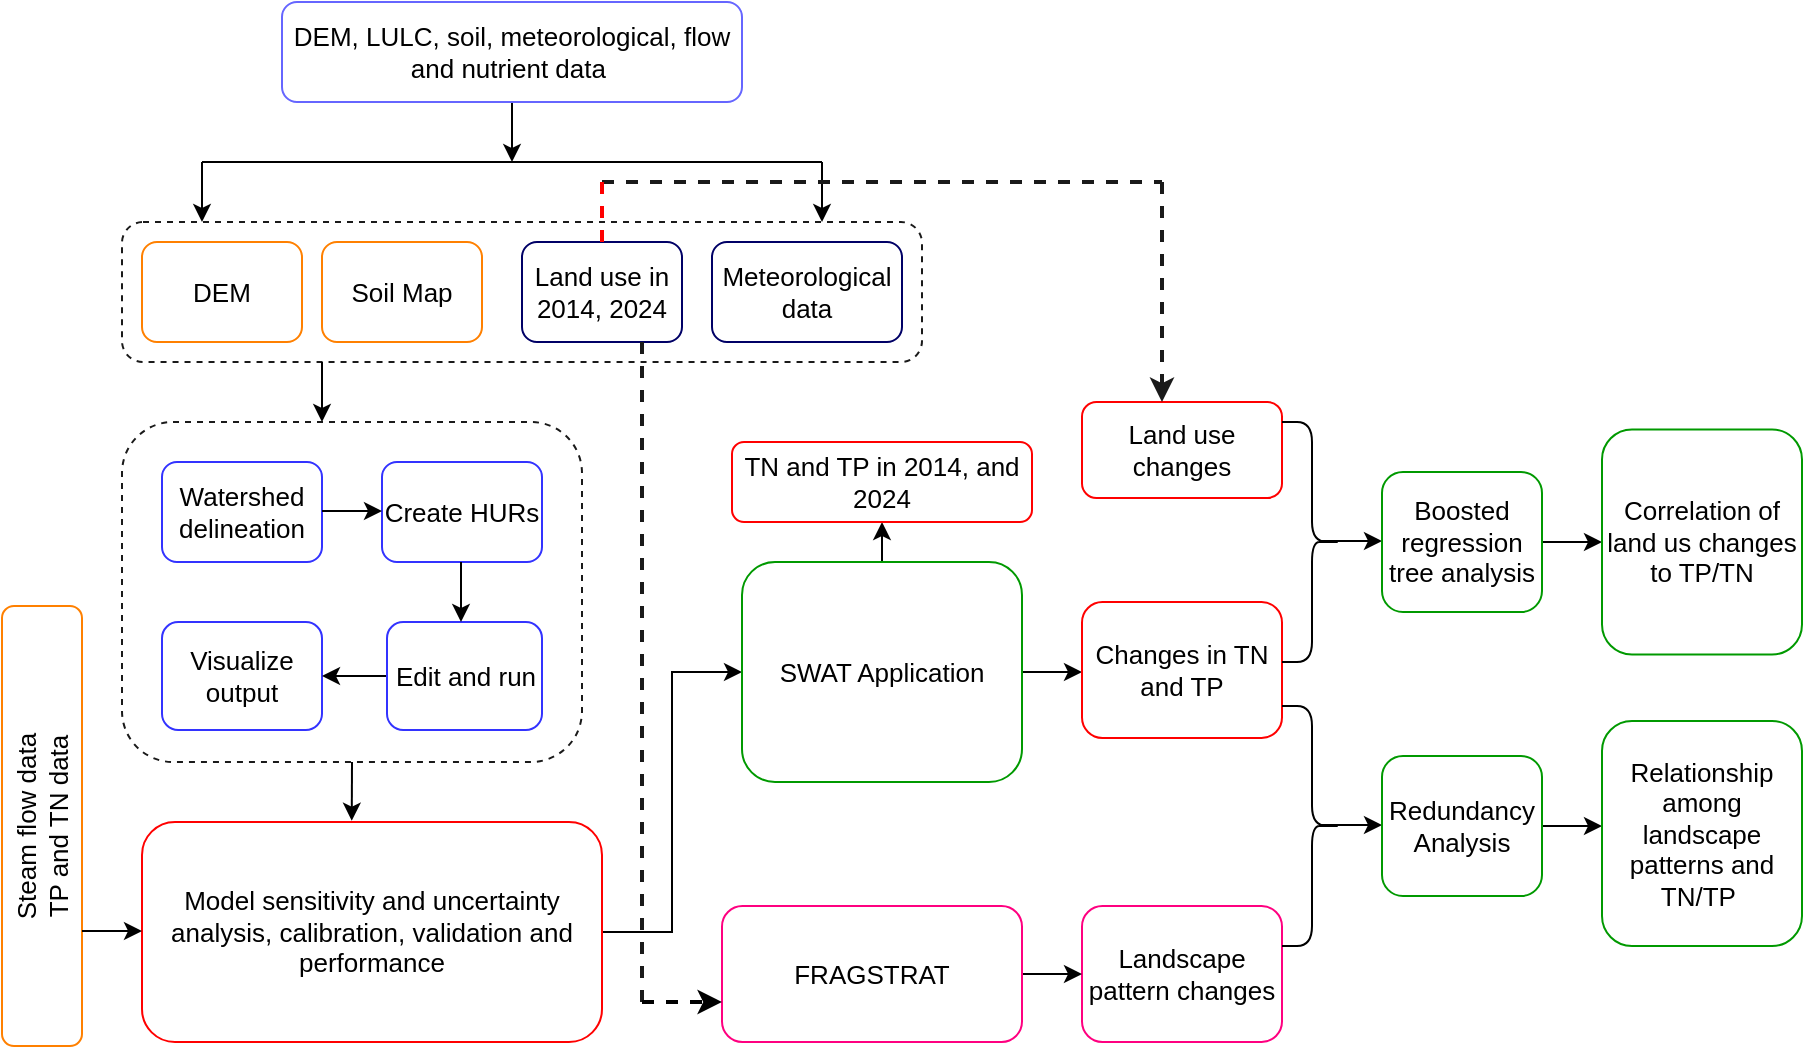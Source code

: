 <mxfile version="24.7.16">
  <diagram name="Page-1" id="q1SrvqOMJQUruvQINd5Y">
    <mxGraphModel dx="1032" dy="501" grid="1" gridSize="10" guides="1" tooltips="1" connect="1" arrows="1" fold="1" page="1" pageScale="1" pageWidth="1169" pageHeight="827" math="0" shadow="0">
      <root>
        <mxCell id="0" />
        <mxCell id="1" parent="0" />
        <mxCell id="NQC0zaJRsaxivw5q0Agu-12" value="" style="rounded=1;whiteSpace=wrap;html=1;strokeColor=#1A1A1A;dashed=1;" vertex="1" parent="1">
          <mxGeometry x="110" y="190" width="400" height="70" as="geometry" />
        </mxCell>
        <mxCell id="NQC0zaJRsaxivw5q0Agu-17" style="edgeStyle=orthogonalEdgeStyle;rounded=0;orthogonalLoop=1;jettySize=auto;html=1;exitX=0.5;exitY=1;exitDx=0;exitDy=0;" edge="1" parent="1" source="NQC0zaJRsaxivw5q0Agu-1">
          <mxGeometry relative="1" as="geometry">
            <mxPoint x="305" y="160" as="targetPoint" />
          </mxGeometry>
        </mxCell>
        <mxCell id="NQC0zaJRsaxivw5q0Agu-1" value="&lt;font style=&quot;font-size: 13px;&quot;&gt;DEM, LULC, soil, meteorological, flow and nutrient data&amp;nbsp;&lt;/font&gt;" style="rounded=1;whiteSpace=wrap;html=1;strokeColor=#6666FF;" vertex="1" parent="1">
          <mxGeometry x="190" y="80" width="230" height="50" as="geometry" />
        </mxCell>
        <mxCell id="NQC0zaJRsaxivw5q0Agu-8" value="&lt;font style=&quot;font-size: 13px;&quot;&gt;DEM&lt;/font&gt;" style="rounded=1;whiteSpace=wrap;html=1;strokeColor=#FF8000;" vertex="1" parent="1">
          <mxGeometry x="120" y="200" width="80" height="50" as="geometry" />
        </mxCell>
        <mxCell id="NQC0zaJRsaxivw5q0Agu-10" value="" style="endArrow=none;html=1;rounded=0;" edge="1" parent="1">
          <mxGeometry width="50" height="50" relative="1" as="geometry">
            <mxPoint x="150" y="160" as="sourcePoint" />
            <mxPoint x="460" y="160" as="targetPoint" />
          </mxGeometry>
        </mxCell>
        <mxCell id="NQC0zaJRsaxivw5q0Agu-11" style="edgeStyle=orthogonalEdgeStyle;rounded=0;orthogonalLoop=1;jettySize=auto;html=1;exitX=0.5;exitY=1;exitDx=0;exitDy=0;" edge="1" parent="1">
          <mxGeometry relative="1" as="geometry">
            <mxPoint x="150" y="190" as="targetPoint" />
            <mxPoint x="150" y="160" as="sourcePoint" />
          </mxGeometry>
        </mxCell>
        <mxCell id="NQC0zaJRsaxivw5q0Agu-13" value="&lt;font style=&quot;font-size: 13px;&quot;&gt;Soil Map&lt;/font&gt;" style="rounded=1;whiteSpace=wrap;html=1;strokeColor=#FF8000;" vertex="1" parent="1">
          <mxGeometry x="210" y="200" width="80" height="50" as="geometry" />
        </mxCell>
        <mxCell id="NQC0zaJRsaxivw5q0Agu-14" value="&lt;font style=&quot;font-size: 13px;&quot;&gt;Land use in 2014, 2024&lt;/font&gt;" style="rounded=1;whiteSpace=wrap;html=1;strokeColor=#000066;" vertex="1" parent="1">
          <mxGeometry x="310" y="200" width="80" height="50" as="geometry" />
        </mxCell>
        <mxCell id="NQC0zaJRsaxivw5q0Agu-15" value="&lt;font style=&quot;font-size: 13px;&quot;&gt;Meteorological data&lt;/font&gt;" style="rounded=1;whiteSpace=wrap;html=1;strokeColor=#000066;" vertex="1" parent="1">
          <mxGeometry x="405" y="200" width="95" height="50" as="geometry" />
        </mxCell>
        <mxCell id="NQC0zaJRsaxivw5q0Agu-16" style="edgeStyle=orthogonalEdgeStyle;rounded=0;orthogonalLoop=1;jettySize=auto;html=1;exitX=0.5;exitY=1;exitDx=0;exitDy=0;" edge="1" parent="1">
          <mxGeometry relative="1" as="geometry">
            <mxPoint x="460" y="190" as="targetPoint" />
            <mxPoint x="460" y="160" as="sourcePoint" />
          </mxGeometry>
        </mxCell>
        <mxCell id="NQC0zaJRsaxivw5q0Agu-18" value="" style="rounded=1;whiteSpace=wrap;html=1;strokeColor=#1A1A1A;dashed=1;" vertex="1" parent="1">
          <mxGeometry x="110" y="290" width="230" height="170" as="geometry" />
        </mxCell>
        <mxCell id="NQC0zaJRsaxivw5q0Agu-19" value="&lt;font style=&quot;font-size: 13px;&quot;&gt;Watershed delineation&lt;/font&gt;" style="rounded=1;whiteSpace=wrap;html=1;strokeColor=#3333FF;" vertex="1" parent="1">
          <mxGeometry x="130" y="310" width="80" height="50" as="geometry" />
        </mxCell>
        <mxCell id="NQC0zaJRsaxivw5q0Agu-20" value="&lt;font style=&quot;font-size: 13px;&quot;&gt;Create HURs&lt;/font&gt;" style="rounded=1;whiteSpace=wrap;html=1;strokeColor=#3333FF;" vertex="1" parent="1">
          <mxGeometry x="240" y="310" width="80" height="50" as="geometry" />
        </mxCell>
        <mxCell id="NQC0zaJRsaxivw5q0Agu-21" value="&lt;font style=&quot;font-size: 13px;&quot;&gt;Visualize output&lt;/font&gt;" style="rounded=1;whiteSpace=wrap;html=1;strokeColor=#3333FF;" vertex="1" parent="1">
          <mxGeometry x="130" y="390" width="80" height="54" as="geometry" />
        </mxCell>
        <mxCell id="NQC0zaJRsaxivw5q0Agu-30" style="edgeStyle=orthogonalEdgeStyle;rounded=0;orthogonalLoop=1;jettySize=auto;html=1;exitX=0;exitY=0.5;exitDx=0;exitDy=0;entryX=1;entryY=0.5;entryDx=0;entryDy=0;" edge="1" parent="1" source="NQC0zaJRsaxivw5q0Agu-22" target="NQC0zaJRsaxivw5q0Agu-21">
          <mxGeometry relative="1" as="geometry" />
        </mxCell>
        <mxCell id="NQC0zaJRsaxivw5q0Agu-22" value="&lt;font style=&quot;font-size: 13px;&quot;&gt;Edit and run&lt;/font&gt;" style="rounded=1;whiteSpace=wrap;html=1;strokeColor=#3333FF;" vertex="1" parent="1">
          <mxGeometry x="242.5" y="390" width="77.5" height="54" as="geometry" />
        </mxCell>
        <mxCell id="NQC0zaJRsaxivw5q0Agu-23" style="edgeStyle=orthogonalEdgeStyle;rounded=0;orthogonalLoop=1;jettySize=auto;html=1;exitX=0.5;exitY=1;exitDx=0;exitDy=0;" edge="1" parent="1">
          <mxGeometry relative="1" as="geometry">
            <mxPoint x="210" y="290" as="targetPoint" />
            <mxPoint x="210" y="260" as="sourcePoint" />
          </mxGeometry>
        </mxCell>
        <mxCell id="NQC0zaJRsaxivw5q0Agu-24" style="edgeStyle=orthogonalEdgeStyle;rounded=0;orthogonalLoop=1;jettySize=auto;html=1;exitX=0.5;exitY=1;exitDx=0;exitDy=0;" edge="1" parent="1">
          <mxGeometry relative="1" as="geometry">
            <mxPoint x="240" y="334.5" as="targetPoint" />
            <mxPoint x="210" y="334.5" as="sourcePoint" />
          </mxGeometry>
        </mxCell>
        <mxCell id="NQC0zaJRsaxivw5q0Agu-25" style="edgeStyle=orthogonalEdgeStyle;rounded=0;orthogonalLoop=1;jettySize=auto;html=1;exitX=0.5;exitY=1;exitDx=0;exitDy=0;" edge="1" parent="1">
          <mxGeometry relative="1" as="geometry">
            <mxPoint x="279.5" y="390" as="targetPoint" />
            <mxPoint x="279.5" y="360" as="sourcePoint" />
          </mxGeometry>
        </mxCell>
        <mxCell id="NQC0zaJRsaxivw5q0Agu-44" style="edgeStyle=orthogonalEdgeStyle;rounded=0;orthogonalLoop=1;jettySize=auto;html=1;exitX=1;exitY=0.5;exitDx=0;exitDy=0;entryX=0;entryY=0.5;entryDx=0;entryDy=0;" edge="1" parent="1" source="NQC0zaJRsaxivw5q0Agu-31" target="NQC0zaJRsaxivw5q0Agu-32">
          <mxGeometry relative="1" as="geometry" />
        </mxCell>
        <mxCell id="NQC0zaJRsaxivw5q0Agu-31" value="&lt;font style=&quot;font-size: 13px;&quot;&gt;Model sensitivity and uncertainty analysis, calibration, validation and performance&lt;/font&gt;" style="rounded=1;whiteSpace=wrap;html=1;strokeColor=#FF0000;" vertex="1" parent="1">
          <mxGeometry x="120" y="490" width="230" height="110" as="geometry" />
        </mxCell>
        <mxCell id="NQC0zaJRsaxivw5q0Agu-56" style="edgeStyle=orthogonalEdgeStyle;rounded=0;orthogonalLoop=1;jettySize=auto;html=1;exitX=1;exitY=0.5;exitDx=0;exitDy=0;" edge="1" parent="1" source="NQC0zaJRsaxivw5q0Agu-32">
          <mxGeometry relative="1" as="geometry">
            <mxPoint x="590" y="415" as="targetPoint" />
          </mxGeometry>
        </mxCell>
        <mxCell id="NQC0zaJRsaxivw5q0Agu-63" style="edgeStyle=orthogonalEdgeStyle;rounded=0;orthogonalLoop=1;jettySize=auto;html=1;exitX=0.5;exitY=0;exitDx=0;exitDy=0;entryX=0.5;entryY=1;entryDx=0;entryDy=0;" edge="1" parent="1" source="NQC0zaJRsaxivw5q0Agu-32" target="NQC0zaJRsaxivw5q0Agu-61">
          <mxGeometry relative="1" as="geometry" />
        </mxCell>
        <mxCell id="NQC0zaJRsaxivw5q0Agu-32" value="&lt;font style=&quot;font-size: 13px;&quot;&gt;SWAT Application&lt;/font&gt;" style="rounded=1;whiteSpace=wrap;html=1;strokeColor=#009900;" vertex="1" parent="1">
          <mxGeometry x="420" y="360" width="140" height="110" as="geometry" />
        </mxCell>
        <mxCell id="NQC0zaJRsaxivw5q0Agu-33" value="&lt;font style=&quot;font-size: 13px;&quot;&gt;Changes in TN and TP&lt;/font&gt;" style="rounded=1;whiteSpace=wrap;html=1;strokeColor=#FF0000;" vertex="1" parent="1">
          <mxGeometry x="590" y="380" width="100" height="68" as="geometry" />
        </mxCell>
        <mxCell id="NQC0zaJRsaxivw5q0Agu-34" value="&lt;font style=&quot;font-size: 13px;&quot;&gt;Land use changes&lt;/font&gt;" style="rounded=1;whiteSpace=wrap;html=1;strokeColor=#FF0000;" vertex="1" parent="1">
          <mxGeometry x="590" y="280" width="100" height="48" as="geometry" />
        </mxCell>
        <mxCell id="NQC0zaJRsaxivw5q0Agu-35" style="edgeStyle=orthogonalEdgeStyle;rounded=0;orthogonalLoop=1;jettySize=auto;html=1;exitX=0.5;exitY=1;exitDx=0;exitDy=0;entryX=0.456;entryY=-0.006;entryDx=0;entryDy=0;entryPerimeter=0;" edge="1" parent="1" source="NQC0zaJRsaxivw5q0Agu-18" target="NQC0zaJRsaxivw5q0Agu-31">
          <mxGeometry relative="1" as="geometry" />
        </mxCell>
        <mxCell id="NQC0zaJRsaxivw5q0Agu-36" value="&lt;font style=&quot;font-size: 13px;&quot;&gt;Steam flow data&lt;/font&gt;&lt;div&gt;&lt;span style=&quot;font-size: 13px;&quot;&gt;TP and TN data&lt;/span&gt;&lt;/div&gt;" style="rounded=1;whiteSpace=wrap;html=1;strokeColor=#FF8000;rotation=-90;" vertex="1" parent="1">
          <mxGeometry x="-40" y="472" width="220" height="40" as="geometry" />
        </mxCell>
        <mxCell id="NQC0zaJRsaxivw5q0Agu-42" value="&lt;font style=&quot;font-size: 13px;&quot;&gt;Landscape pattern changes&lt;/font&gt;" style="rounded=1;whiteSpace=wrap;html=1;strokeColor=#FF0080;" vertex="1" parent="1">
          <mxGeometry x="590" y="532" width="100" height="68" as="geometry" />
        </mxCell>
        <mxCell id="NQC0zaJRsaxivw5q0Agu-55" style="edgeStyle=orthogonalEdgeStyle;rounded=0;orthogonalLoop=1;jettySize=auto;html=1;exitX=1;exitY=0.5;exitDx=0;exitDy=0;entryX=0;entryY=0.5;entryDx=0;entryDy=0;" edge="1" parent="1" source="NQC0zaJRsaxivw5q0Agu-43" target="NQC0zaJRsaxivw5q0Agu-42">
          <mxGeometry relative="1" as="geometry" />
        </mxCell>
        <mxCell id="NQC0zaJRsaxivw5q0Agu-43" value="&lt;font style=&quot;font-size: 13px;&quot;&gt;FRAGSTRAT&lt;/font&gt;" style="rounded=1;whiteSpace=wrap;html=1;strokeColor=#FF0080;" vertex="1" parent="1">
          <mxGeometry x="410" y="532" width="150" height="68" as="geometry" />
        </mxCell>
        <mxCell id="NQC0zaJRsaxivw5q0Agu-46" value="" style="endArrow=none;html=1;rounded=0;dashed=1;strokeColor=#1A1A1A;strokeWidth=2;" edge="1" parent="1">
          <mxGeometry width="50" height="50" relative="1" as="geometry">
            <mxPoint x="350" y="170" as="sourcePoint" />
            <mxPoint x="630" y="170" as="targetPoint" />
          </mxGeometry>
        </mxCell>
        <mxCell id="NQC0zaJRsaxivw5q0Agu-47" value="" style="endArrow=classic;html=1;rounded=0;dashed=1;strokeColor=#1A1A1A;strokeWidth=2;" edge="1" parent="1">
          <mxGeometry width="50" height="50" relative="1" as="geometry">
            <mxPoint x="630" y="170" as="sourcePoint" />
            <mxPoint x="630" y="280" as="targetPoint" />
          </mxGeometry>
        </mxCell>
        <mxCell id="NQC0zaJRsaxivw5q0Agu-48" value="" style="endArrow=none;html=1;rounded=0;dashed=1;strokeColor=#FF0000;strokeWidth=2;" edge="1" parent="1">
          <mxGeometry width="50" height="50" relative="1" as="geometry">
            <mxPoint x="350" y="200" as="sourcePoint" />
            <mxPoint x="350" y="170" as="targetPoint" />
          </mxGeometry>
        </mxCell>
        <mxCell id="NQC0zaJRsaxivw5q0Agu-51" value="" style="endArrow=classic;html=1;rounded=0;" edge="1" parent="1">
          <mxGeometry width="50" height="50" relative="1" as="geometry">
            <mxPoint x="90" y="544.5" as="sourcePoint" />
            <mxPoint x="120" y="544.5" as="targetPoint" />
          </mxGeometry>
        </mxCell>
        <mxCell id="NQC0zaJRsaxivw5q0Agu-52" value="" style="endArrow=none;html=1;rounded=0;dashed=1;strokeColor=#1A1A1A;strokeWidth=2;" edge="1" parent="1">
          <mxGeometry width="50" height="50" relative="1" as="geometry">
            <mxPoint x="370" y="250" as="sourcePoint" />
            <mxPoint x="370" y="580" as="targetPoint" />
          </mxGeometry>
        </mxCell>
        <mxCell id="NQC0zaJRsaxivw5q0Agu-54" value="" style="endArrow=classic;html=1;rounded=0;dashed=1;strokeWidth=2;" edge="1" parent="1">
          <mxGeometry width="50" height="50" relative="1" as="geometry">
            <mxPoint x="370" y="580" as="sourcePoint" />
            <mxPoint x="410" y="580" as="targetPoint" />
          </mxGeometry>
        </mxCell>
        <mxCell id="NQC0zaJRsaxivw5q0Agu-57" value="" style="shape=curlyBracket;whiteSpace=wrap;html=1;rounded=1;flipH=1;labelPosition=right;verticalLabelPosition=middle;align=left;verticalAlign=middle;size=0.5;" vertex="1" parent="1">
          <mxGeometry x="690" y="290" width="30" height="120" as="geometry" />
        </mxCell>
        <mxCell id="NQC0zaJRsaxivw5q0Agu-58" value="" style="endArrow=classic;html=1;rounded=0;" edge="1" parent="1">
          <mxGeometry width="50" height="50" relative="1" as="geometry">
            <mxPoint x="710" y="349.5" as="sourcePoint" />
            <mxPoint x="740" y="349.5" as="targetPoint" />
          </mxGeometry>
        </mxCell>
        <mxCell id="NQC0zaJRsaxivw5q0Agu-59" value="" style="shape=curlyBracket;whiteSpace=wrap;html=1;rounded=1;flipH=1;labelPosition=right;verticalLabelPosition=middle;align=left;verticalAlign=middle;size=0.5;" vertex="1" parent="1">
          <mxGeometry x="690" y="432" width="30" height="120" as="geometry" />
        </mxCell>
        <mxCell id="NQC0zaJRsaxivw5q0Agu-60" value="" style="endArrow=classic;html=1;rounded=0;" edge="1" parent="1">
          <mxGeometry width="50" height="50" relative="1" as="geometry">
            <mxPoint x="710" y="491.5" as="sourcePoint" />
            <mxPoint x="740" y="491.5" as="targetPoint" />
          </mxGeometry>
        </mxCell>
        <mxCell id="NQC0zaJRsaxivw5q0Agu-61" value="&lt;font style=&quot;font-size: 13px;&quot;&gt;TN and TP in 2014, and 2024&lt;/font&gt;" style="rounded=1;whiteSpace=wrap;html=1;strokeColor=#FF0000;" vertex="1" parent="1">
          <mxGeometry x="415" y="300" width="150" height="40" as="geometry" />
        </mxCell>
        <mxCell id="NQC0zaJRsaxivw5q0Agu-70" style="edgeStyle=orthogonalEdgeStyle;rounded=0;orthogonalLoop=1;jettySize=auto;html=1;exitX=1;exitY=0.5;exitDx=0;exitDy=0;" edge="1" parent="1" source="NQC0zaJRsaxivw5q0Agu-64">
          <mxGeometry relative="1" as="geometry">
            <mxPoint x="850" y="492" as="targetPoint" />
          </mxGeometry>
        </mxCell>
        <mxCell id="NQC0zaJRsaxivw5q0Agu-64" value="&lt;font style=&quot;font-size: 13px;&quot;&gt;Redundancy Analysis&lt;/font&gt;" style="rounded=1;whiteSpace=wrap;html=1;strokeColor=#009900;" vertex="1" parent="1">
          <mxGeometry x="740" y="457" width="80" height="70" as="geometry" />
        </mxCell>
        <mxCell id="NQC0zaJRsaxivw5q0Agu-68" style="edgeStyle=orthogonalEdgeStyle;rounded=0;orthogonalLoop=1;jettySize=auto;html=1;exitX=1;exitY=0.5;exitDx=0;exitDy=0;entryX=0;entryY=0.5;entryDx=0;entryDy=0;" edge="1" parent="1" source="NQC0zaJRsaxivw5q0Agu-65" target="NQC0zaJRsaxivw5q0Agu-66">
          <mxGeometry relative="1" as="geometry" />
        </mxCell>
        <mxCell id="NQC0zaJRsaxivw5q0Agu-65" value="&lt;font style=&quot;font-size: 13px;&quot;&gt;Boosted regression tree analysis&lt;/font&gt;" style="rounded=1;whiteSpace=wrap;html=1;strokeColor=#009900;" vertex="1" parent="1">
          <mxGeometry x="740" y="315" width="80" height="70" as="geometry" />
        </mxCell>
        <mxCell id="NQC0zaJRsaxivw5q0Agu-66" value="&lt;font style=&quot;font-size: 13px;&quot;&gt;Correlation of land us changes to TP/TN&lt;/font&gt;" style="rounded=1;whiteSpace=wrap;html=1;strokeColor=#009900;" vertex="1" parent="1">
          <mxGeometry x="850" y="293.75" width="100" height="112.5" as="geometry" />
        </mxCell>
        <mxCell id="NQC0zaJRsaxivw5q0Agu-67" value="&lt;font style=&quot;font-size: 13px;&quot;&gt;Relationship among landscape patterns and TN/TP&amp;nbsp;&lt;/font&gt;" style="rounded=1;whiteSpace=wrap;html=1;strokeColor=#009900;" vertex="1" parent="1">
          <mxGeometry x="850" y="439.5" width="100" height="112.5" as="geometry" />
        </mxCell>
      </root>
    </mxGraphModel>
  </diagram>
</mxfile>
